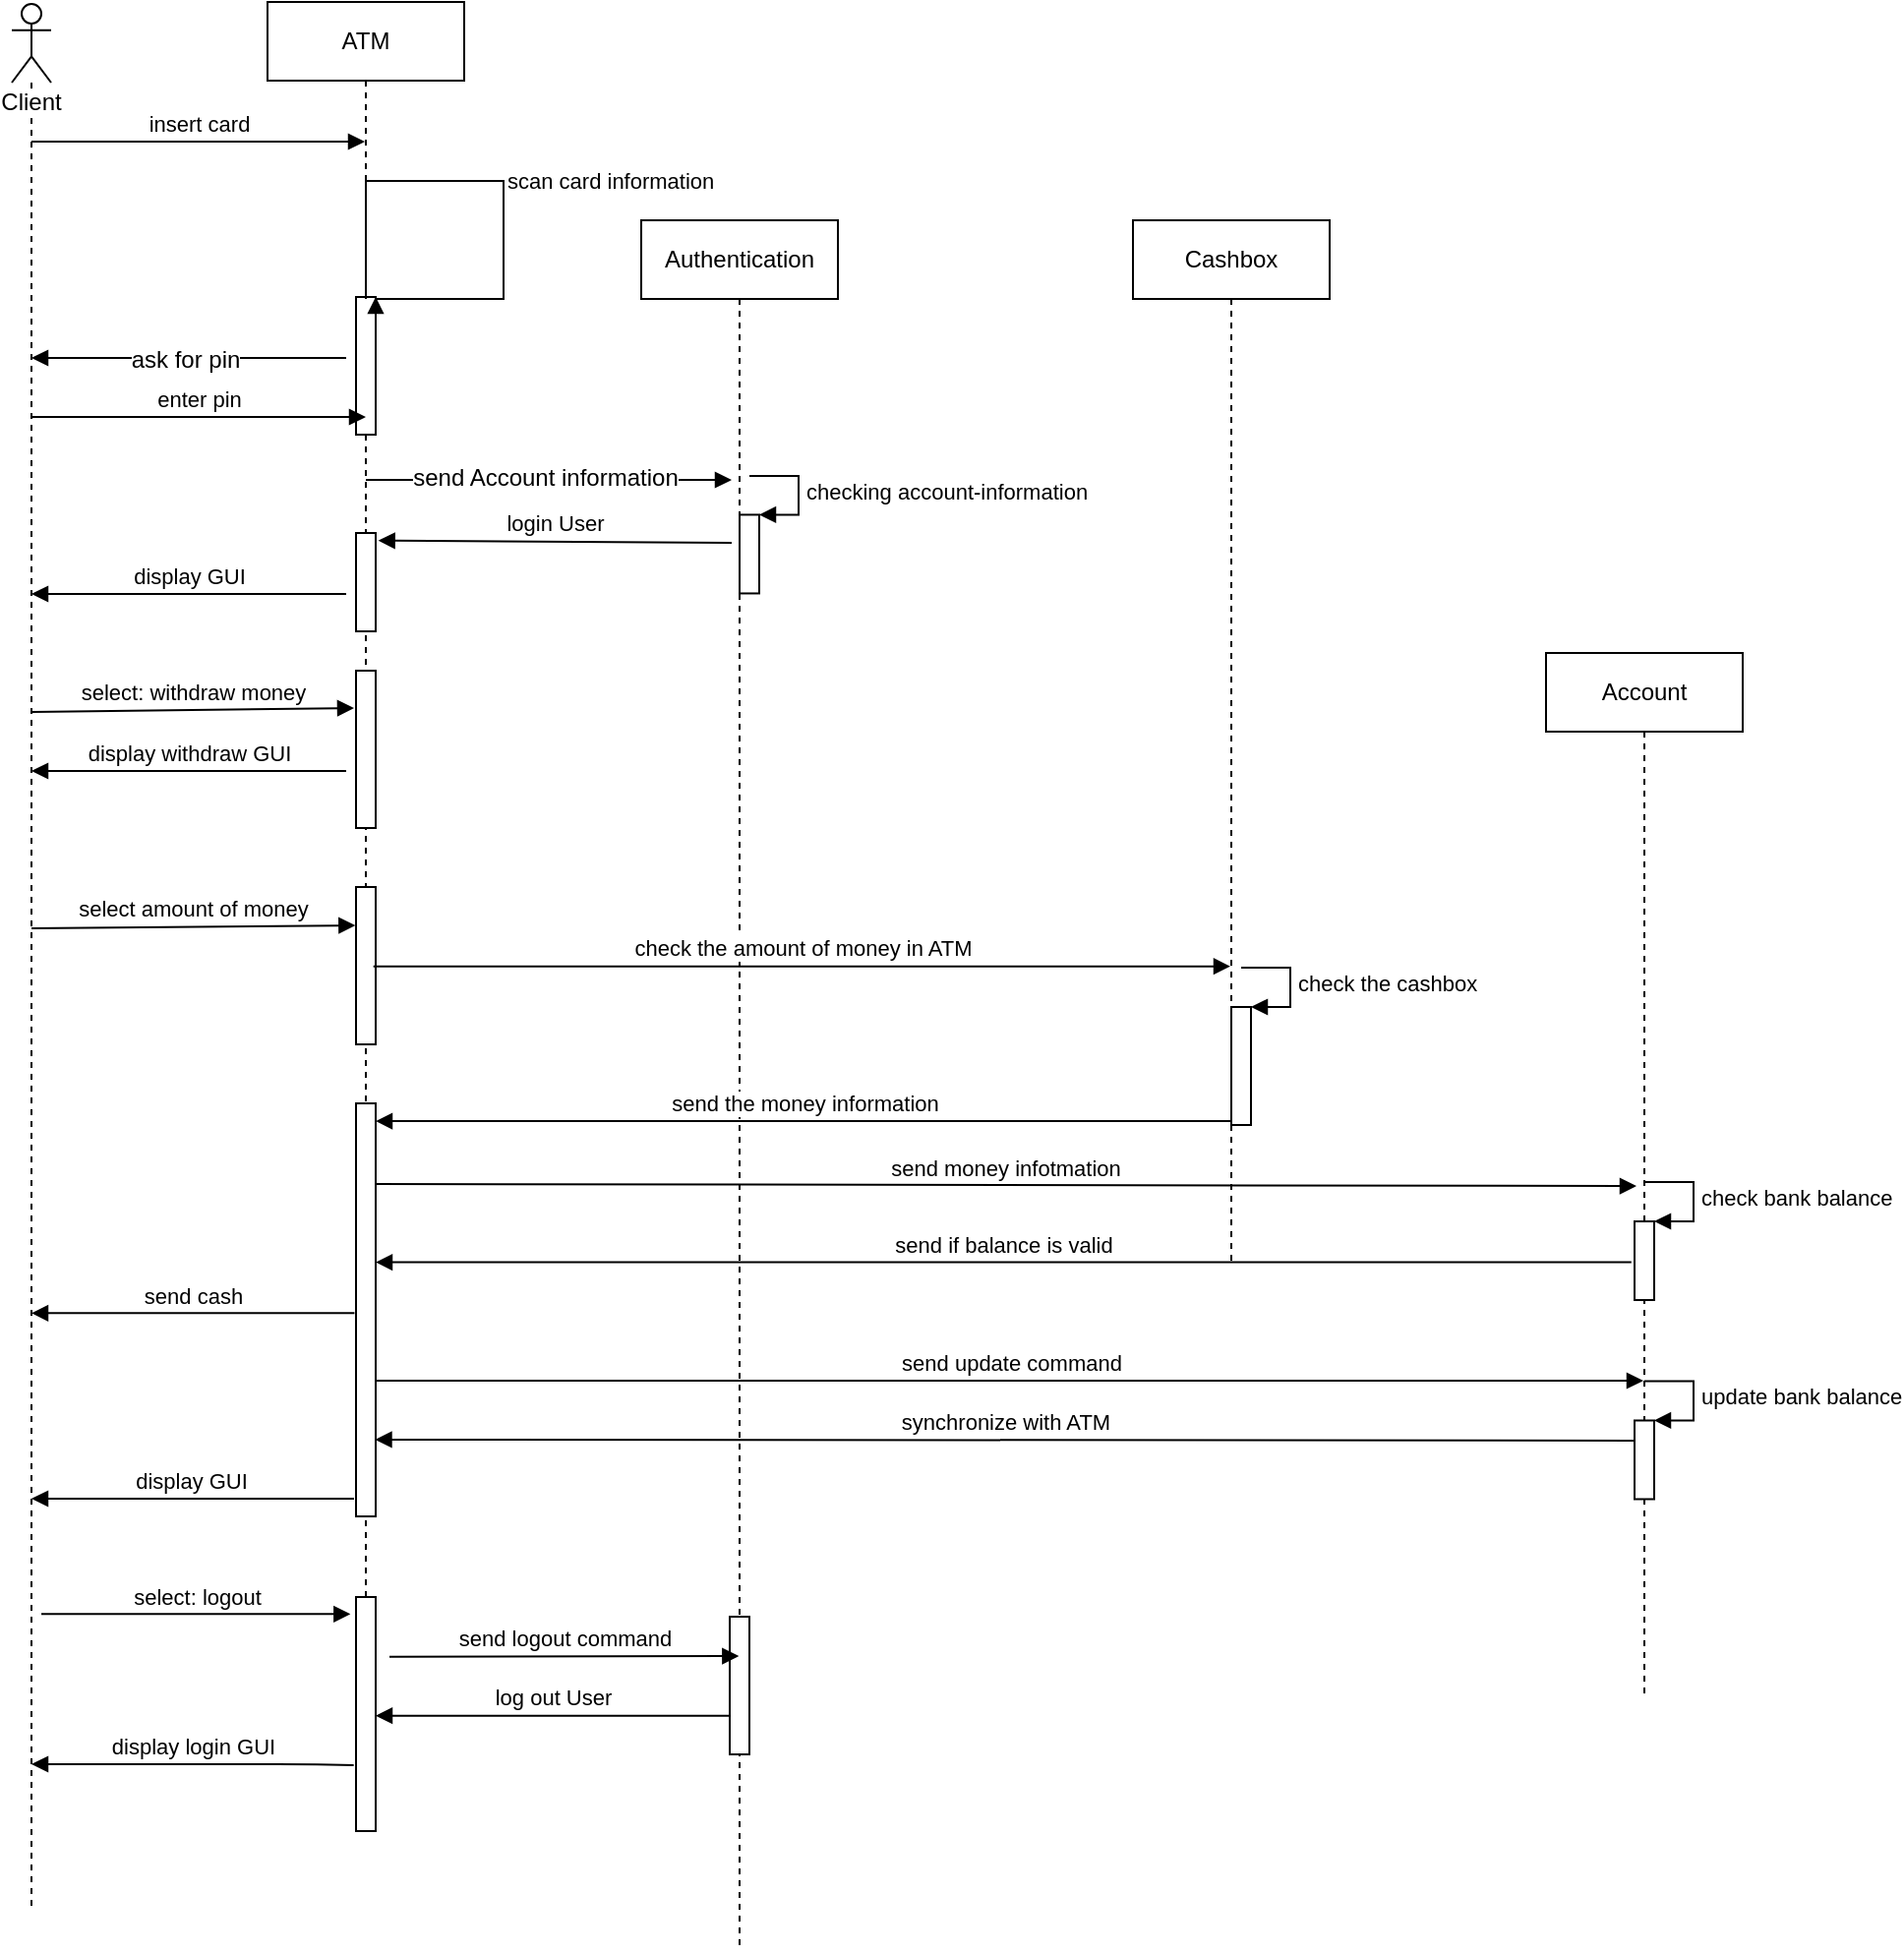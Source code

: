<mxfile version="12.5.4" type="device"><diagram id="0s0JCrdwoAeiuRDAIeE5" name="Page-1"><mxGraphModel dx="2642" dy="507" grid="1" gridSize="10" guides="1" tooltips="1" connect="1" arrows="1" fold="1" page="1" pageScale="1" pageWidth="827" pageHeight="1169" math="0" shadow="0"><root><mxCell id="0"/><mxCell id="1" parent="0"/><mxCell id="pkKdwNrj7hcDFCKMMDSd-5" value="ATM" style="shape=umlLifeline;perimeter=lifelinePerimeter;whiteSpace=wrap;html=1;container=1;collapsible=0;recursiveResize=0;outlineConnect=0;" parent="1" vertex="1"><mxGeometry x="-1250" y="39" width="100" height="870" as="geometry"/></mxCell><mxCell id="pkKdwNrj7hcDFCKMMDSd-13" value="" style="html=1;points=[];perimeter=orthogonalPerimeter;" parent="pkKdwNrj7hcDFCKMMDSd-5" vertex="1"><mxGeometry x="45" y="150" width="10" height="70" as="geometry"/></mxCell><mxCell id="VjwjgMZR7CwQYho5Ngpg-14" value="" style="html=1;points=[];perimeter=orthogonalPerimeter;" parent="pkKdwNrj7hcDFCKMMDSd-5" vertex="1"><mxGeometry x="45" y="270" width="10" height="50" as="geometry"/></mxCell><mxCell id="VjwjgMZR7CwQYho5Ngpg-17" value="" style="html=1;points=[];perimeter=orthogonalPerimeter;" parent="pkKdwNrj7hcDFCKMMDSd-5" vertex="1"><mxGeometry x="45" y="340" width="10" height="80" as="geometry"/></mxCell><mxCell id="VjwjgMZR7CwQYho5Ngpg-26" value="" style="html=1;points=[];perimeter=orthogonalPerimeter;" parent="pkKdwNrj7hcDFCKMMDSd-5" vertex="1"><mxGeometry x="45" y="450" width="10" height="80" as="geometry"/></mxCell><mxCell id="VjwjgMZR7CwQYho5Ngpg-35" value="" style="html=1;points=[];perimeter=orthogonalPerimeter;" parent="pkKdwNrj7hcDFCKMMDSd-5" vertex="1"><mxGeometry x="45" y="560" width="10" height="210" as="geometry"/></mxCell><mxCell id="pkKdwNrj7hcDFCKMMDSd-6" value="Client" style="shape=umlLifeline;participant=umlActor;perimeter=lifelinePerimeter;whiteSpace=wrap;html=1;container=1;collapsible=0;recursiveResize=0;verticalAlign=top;spacingTop=36;labelBackgroundColor=#ffffff;outlineConnect=0;size=40;" parent="1" vertex="1"><mxGeometry x="-1380" y="40" width="20" height="970" as="geometry"/></mxCell><mxCell id="pkKdwNrj7hcDFCKMMDSd-14" value="scan card information" style="edgeStyle=orthogonalEdgeStyle;html=1;align=left;spacingLeft=2;endArrow=block;rounded=0;entryX=1;entryY=0;" parent="1" target="pkKdwNrj7hcDFCKMMDSd-13" edge="1"><mxGeometry relative="1" as="geometry"><mxPoint x="-1200" y="190" as="sourcePoint"/><Array as="points"><mxPoint x="-1200" y="130"/><mxPoint x="-1130" y="130"/><mxPoint x="-1130" y="190"/></Array></mxGeometry></mxCell><mxCell id="pkKdwNrj7hcDFCKMMDSd-15" value="insert card" style="html=1;verticalAlign=bottom;endArrow=block;" parent="1" source="pkKdwNrj7hcDFCKMMDSd-6" target="pkKdwNrj7hcDFCKMMDSd-5" edge="1"><mxGeometry width="80" relative="1" as="geometry"><mxPoint x="-1350" y="190" as="sourcePoint"/><mxPoint x="-1300" y="460" as="targetPoint"/><Array as="points"><mxPoint x="-1240" y="110"/></Array><mxPoint as="offset"/></mxGeometry></mxCell><mxCell id="pkKdwNrj7hcDFCKMMDSd-16" value="" style="html=1;verticalAlign=bottom;endArrow=block;" parent="1" target="pkKdwNrj7hcDFCKMMDSd-6" edge="1"><mxGeometry width="80" relative="1" as="geometry"><mxPoint x="-1210" y="220" as="sourcePoint"/><mxPoint x="-1300" y="460" as="targetPoint"/></mxGeometry></mxCell><mxCell id="pkKdwNrj7hcDFCKMMDSd-18" value="ask for pin" style="text;html=1;align=center;verticalAlign=middle;resizable=0;points=[];;labelBackgroundColor=#ffffff;" parent="pkKdwNrj7hcDFCKMMDSd-16" vertex="1" connectable="0"><mxGeometry x="0.034" y="1" relative="1" as="geometry"><mxPoint as="offset"/></mxGeometry></mxCell><mxCell id="pkKdwNrj7hcDFCKMMDSd-19" value="enter pin" style="html=1;verticalAlign=bottom;endArrow=block;" parent="1" source="pkKdwNrj7hcDFCKMMDSd-6" edge="1"><mxGeometry width="80" relative="1" as="geometry"><mxPoint x="-1380" y="460" as="sourcePoint"/><mxPoint x="-1200" y="250" as="targetPoint"/></mxGeometry></mxCell><mxCell id="pkKdwNrj7hcDFCKMMDSd-20" value="&lt;span style=&quot;white-space: nowrap&quot;&gt;Authentication&lt;/span&gt;" style="shape=umlLifeline;perimeter=lifelinePerimeter;whiteSpace=wrap;html=1;container=1;collapsible=0;recursiveResize=0;outlineConnect=0;" parent="1" vertex="1"><mxGeometry x="-1060" y="150" width="100" height="880" as="geometry"/></mxCell><mxCell id="VjwjgMZR7CwQYho5Ngpg-3" value="" style="html=1;points=[];perimeter=orthogonalPerimeter;" parent="pkKdwNrj7hcDFCKMMDSd-20" vertex="1"><mxGeometry x="50" y="149.72" width="10" height="40" as="geometry"/></mxCell><mxCell id="VjwjgMZR7CwQYho5Ngpg-4" value="checking account-information" style="edgeStyle=orthogonalEdgeStyle;html=1;align=left;spacingLeft=2;endArrow=block;rounded=0;entryX=1;entryY=0;" parent="pkKdwNrj7hcDFCKMMDSd-20" target="VjwjgMZR7CwQYho5Ngpg-3" edge="1"><mxGeometry relative="1" as="geometry"><mxPoint x="55" y="130" as="sourcePoint"/><Array as="points"><mxPoint x="80" y="129.72"/></Array></mxGeometry></mxCell><mxCell id="VjwjgMZR7CwQYho5Ngpg-42" value="" style="html=1;points=[];perimeter=orthogonalPerimeter;" parent="pkKdwNrj7hcDFCKMMDSd-20" vertex="1"><mxGeometry x="45" y="710" width="10" height="70" as="geometry"/></mxCell><mxCell id="pkKdwNrj7hcDFCKMMDSd-21" value="" style="html=1;verticalAlign=bottom;endArrow=block;entryX=0.1;entryY=0.15;entryDx=0;entryDy=0;entryPerimeter=0;" parent="1" source="pkKdwNrj7hcDFCKMMDSd-5" edge="1"><mxGeometry width="80" relative="1" as="geometry"><mxPoint x="-1380" y="470" as="sourcePoint"/><mxPoint x="-1014" y="282" as="targetPoint"/></mxGeometry></mxCell><mxCell id="pkKdwNrj7hcDFCKMMDSd-23" value="send Account information" style="text;html=1;align=center;verticalAlign=middle;resizable=0;points=[];;labelBackgroundColor=#ffffff;" parent="pkKdwNrj7hcDFCKMMDSd-21" vertex="1" connectable="0"><mxGeometry x="0.121" y="1" relative="1" as="geometry"><mxPoint x="-13.5" as="offset"/></mxGeometry></mxCell><mxCell id="VjwjgMZR7CwQYho5Ngpg-13" value="login User" style="html=1;verticalAlign=bottom;endArrow=block;entryX=1.133;entryY=0.077;entryDx=0;entryDy=0;entryPerimeter=0;" parent="1" target="VjwjgMZR7CwQYho5Ngpg-14" edge="1"><mxGeometry width="80" relative="1" as="geometry"><mxPoint x="-1014" y="314" as="sourcePoint"/><mxPoint x="-1190" y="316" as="targetPoint"/></mxGeometry></mxCell><mxCell id="VjwjgMZR7CwQYho5Ngpg-15" value="display GUI" style="html=1;verticalAlign=bottom;endArrow=block;" parent="1" target="pkKdwNrj7hcDFCKMMDSd-6" edge="1"><mxGeometry width="80" relative="1" as="geometry"><mxPoint x="-1210" y="340" as="sourcePoint"/><mxPoint x="-1200" y="340" as="targetPoint"/></mxGeometry></mxCell><mxCell id="VjwjgMZR7CwQYho5Ngpg-16" value="select: withdraw money" style="html=1;verticalAlign=bottom;endArrow=block;" parent="1" edge="1"><mxGeometry width="80" relative="1" as="geometry"><mxPoint x="-1370" y="400" as="sourcePoint"/><mxPoint x="-1206" y="398" as="targetPoint"/></mxGeometry></mxCell><mxCell id="VjwjgMZR7CwQYho5Ngpg-24" value="display withdraw GUI" style="html=1;verticalAlign=bottom;endArrow=block;" parent="1" target="pkKdwNrj7hcDFCKMMDSd-6" edge="1"><mxGeometry width="80" relative="1" as="geometry"><mxPoint x="-1210" y="430" as="sourcePoint"/><mxPoint x="-1210" y="430" as="targetPoint"/></mxGeometry></mxCell><mxCell id="VjwjgMZR7CwQYho5Ngpg-25" value="select amount of money" style="html=1;verticalAlign=bottom;endArrow=block;entryX=-0.033;entryY=0.244;entryDx=0;entryDy=0;entryPerimeter=0;" parent="1" target="VjwjgMZR7CwQYho5Ngpg-26" edge="1"><mxGeometry width="80" relative="1" as="geometry"><mxPoint x="-1370" y="510" as="sourcePoint"/><mxPoint x="-1290" y="510" as="targetPoint"/></mxGeometry></mxCell><mxCell id="VjwjgMZR7CwQYho5Ngpg-27" value="Cashbox" style="shape=umlLifeline;perimeter=lifelinePerimeter;whiteSpace=wrap;html=1;container=1;collapsible=0;recursiveResize=0;outlineConnect=0;" parent="1" vertex="1"><mxGeometry x="-810" y="150" width="100" height="530" as="geometry"/></mxCell><mxCell id="VjwjgMZR7CwQYho5Ngpg-30" value="" style="html=1;points=[];perimeter=orthogonalPerimeter;" parent="VjwjgMZR7CwQYho5Ngpg-27" vertex="1"><mxGeometry x="50" y="400" width="10" height="60" as="geometry"/></mxCell><mxCell id="VjwjgMZR7CwQYho5Ngpg-31" value="check the cashbox&amp;nbsp;" style="edgeStyle=orthogonalEdgeStyle;html=1;align=left;spacingLeft=2;endArrow=block;rounded=0;entryX=1;entryY=0;" parent="VjwjgMZR7CwQYho5Ngpg-27" target="VjwjgMZR7CwQYho5Ngpg-30" edge="1"><mxGeometry relative="1" as="geometry"><mxPoint x="55" y="380" as="sourcePoint"/><Array as="points"><mxPoint x="80" y="380"/></Array></mxGeometry></mxCell><mxCell id="VjwjgMZR7CwQYho5Ngpg-29" value="check the amount of money in ATM" style="html=1;verticalAlign=bottom;endArrow=block;exitX=0.883;exitY=0.504;exitDx=0;exitDy=0;exitPerimeter=0;" parent="1" source="VjwjgMZR7CwQYho5Ngpg-26" target="VjwjgMZR7CwQYho5Ngpg-27" edge="1"><mxGeometry width="80" relative="1" as="geometry"><mxPoint x="-1200" y="530" as="sourcePoint"/><mxPoint x="-1120" y="530" as="targetPoint"/></mxGeometry></mxCell><mxCell id="VjwjgMZR7CwQYho5Ngpg-32" value="send the money information" style="html=1;verticalAlign=bottom;endArrow=block;exitX=0.05;exitY=0.967;exitDx=0;exitDy=0;exitPerimeter=0;" parent="1" source="VjwjgMZR7CwQYho5Ngpg-30" target="VjwjgMZR7CwQYho5Ngpg-35" edge="1"><mxGeometry width="80" relative="1" as="geometry"><mxPoint x="-1100" y="600" as="sourcePoint"/><mxPoint x="-1180" y="608" as="targetPoint"/></mxGeometry></mxCell><mxCell id="VjwjgMZR7CwQYho5Ngpg-36" value="send cash" style="html=1;verticalAlign=bottom;endArrow=block;exitX=-0.079;exitY=0.508;exitDx=0;exitDy=0;exitPerimeter=0;" parent="1" target="pkKdwNrj7hcDFCKMMDSd-6" edge="1" source="VjwjgMZR7CwQYho5Ngpg-35"><mxGeometry width="80" relative="1" as="geometry"><mxPoint x="-1210" y="660" as="sourcePoint"/><mxPoint x="-1210" y="610" as="targetPoint"/></mxGeometry></mxCell><mxCell id="VjwjgMZR7CwQYho5Ngpg-37" value="display GUI" style="html=1;verticalAlign=bottom;endArrow=block;" parent="1" target="pkKdwNrj7hcDFCKMMDSd-6" edge="1"><mxGeometry x="0.02" width="80" relative="1" as="geometry"><mxPoint x="-1206" y="800" as="sourcePoint"/><mxPoint x="-1370" y="780" as="targetPoint"/><Array as="points"/><mxPoint as="offset"/></mxGeometry></mxCell><mxCell id="J0gk5-VLQWW0POzj7JDl-1" value="Account" style="shape=umlLifeline;perimeter=lifelinePerimeter;whiteSpace=wrap;html=1;container=1;collapsible=0;recursiveResize=0;outlineConnect=0;" vertex="1" parent="1"><mxGeometry x="-600" y="370" width="100" height="530" as="geometry"/></mxCell><mxCell id="J0gk5-VLQWW0POzj7JDl-4" value="" style="html=1;points=[];perimeter=orthogonalPerimeter;" vertex="1" parent="J0gk5-VLQWW0POzj7JDl-1"><mxGeometry x="45" y="289" width="10" height="40" as="geometry"/></mxCell><mxCell id="J0gk5-VLQWW0POzj7JDl-5" value="check bank balance&amp;nbsp;" style="edgeStyle=orthogonalEdgeStyle;html=1;align=left;spacingLeft=2;endArrow=block;rounded=0;entryX=1;entryY=0;" edge="1" target="J0gk5-VLQWW0POzj7JDl-4" parent="J0gk5-VLQWW0POzj7JDl-1"><mxGeometry relative="1" as="geometry"><mxPoint x="50" y="269" as="sourcePoint"/><Array as="points"><mxPoint x="75" y="269"/></Array></mxGeometry></mxCell><mxCell id="J0gk5-VLQWW0POzj7JDl-10" value="" style="html=1;points=[];perimeter=orthogonalPerimeter;" vertex="1" parent="J0gk5-VLQWW0POzj7JDl-1"><mxGeometry x="45" y="390.24" width="10" height="40" as="geometry"/></mxCell><mxCell id="J0gk5-VLQWW0POzj7JDl-11" value="update bank balance" style="edgeStyle=orthogonalEdgeStyle;html=1;align=left;spacingLeft=2;endArrow=block;rounded=0;entryX=1;entryY=0;" edge="1" target="J0gk5-VLQWW0POzj7JDl-10" parent="J0gk5-VLQWW0POzj7JDl-1"><mxGeometry relative="1" as="geometry"><mxPoint x="50" y="370.24" as="sourcePoint"/><Array as="points"><mxPoint x="75" y="370.24"/></Array></mxGeometry></mxCell><mxCell id="J0gk5-VLQWW0POzj7JDl-2" value="send money infotmation" style="html=1;verticalAlign=bottom;endArrow=block;entryX=0.1;entryY=0.138;entryDx=0;entryDy=0;entryPerimeter=0;" edge="1" parent="1"><mxGeometry width="80" relative="1" as="geometry"><mxPoint x="-1195" y="640" as="sourcePoint"/><mxPoint x="-554" y="641.04" as="targetPoint"/></mxGeometry></mxCell><mxCell id="J0gk5-VLQWW0POzj7JDl-6" value="send if balance is valid" style="html=1;verticalAlign=bottom;endArrow=block;exitX=-0.161;exitY=0.519;exitDx=0;exitDy=0;exitPerimeter=0;" edge="1" parent="1" source="J0gk5-VLQWW0POzj7JDl-4" target="VjwjgMZR7CwQYho5Ngpg-35"><mxGeometry width="80" relative="1" as="geometry"><mxPoint x="-556" y="675" as="sourcePoint"/><mxPoint x="-1220" y="910" as="targetPoint"/><Array as="points"/></mxGeometry></mxCell><mxCell id="J0gk5-VLQWW0POzj7JDl-7" value="send update command" style="html=1;verticalAlign=bottom;endArrow=block;" edge="1" parent="1" target="J0gk5-VLQWW0POzj7JDl-1"><mxGeometry width="80" relative="1" as="geometry"><mxPoint x="-1195" y="740" as="sourcePoint"/><mxPoint x="-570" y="710" as="targetPoint"/></mxGeometry></mxCell><mxCell id="VjwjgMZR7CwQYho5Ngpg-39" value="" style="html=1;points=[];perimeter=orthogonalPerimeter;" parent="1" vertex="1"><mxGeometry x="-1205" y="850" width="10" height="119" as="geometry"/></mxCell><mxCell id="VjwjgMZR7CwQYho5Ngpg-41" value="send logout command" style="html=1;verticalAlign=bottom;endArrow=block;entryX=-0.033;entryY=0.233;entryDx=0;entryDy=0;entryPerimeter=0;" parent="1" edge="1"><mxGeometry width="80" relative="1" as="geometry"><mxPoint x="-1188" y="880.36" as="sourcePoint"/><mxPoint x="-1010.33" y="880.0" as="targetPoint"/></mxGeometry></mxCell><mxCell id="VjwjgMZR7CwQYho5Ngpg-44" value="log out User" style="html=1;verticalAlign=bottom;endArrow=block;exitX=-0.033;exitY=0.719;exitDx=0;exitDy=0;exitPerimeter=0;" parent="1" source="VjwjgMZR7CwQYho5Ngpg-42" target="VjwjgMZR7CwQYho5Ngpg-39" edge="1"><mxGeometry width="80" relative="1" as="geometry"><mxPoint x="-1095" y="860" as="sourcePoint"/><mxPoint x="-1015" y="860" as="targetPoint"/></mxGeometry></mxCell><mxCell id="VjwjgMZR7CwQYho5Ngpg-45" value="display login GUI" style="html=1;verticalAlign=bottom;endArrow=block;exitX=-0.117;exitY=0.718;exitDx=0;exitDy=0;exitPerimeter=0;" parent="1" target="pkKdwNrj7hcDFCKMMDSd-6" edge="1" source="VjwjgMZR7CwQYho5Ngpg-39"><mxGeometry width="80" relative="1" as="geometry"><mxPoint x="-1205" y="890" as="sourcePoint"/><mxPoint x="-1360" y="935" as="targetPoint"/><Array as="points"><mxPoint x="-1235" y="935"/><mxPoint x="-1275" y="935"/></Array></mxGeometry></mxCell><mxCell id="VjwjgMZR7CwQYho5Ngpg-38" value="select: logout" style="html=1;verticalAlign=bottom;endArrow=block;entryX=-0.283;entryY=0.073;entryDx=0;entryDy=0;entryPerimeter=0;" parent="1" target="VjwjgMZR7CwQYho5Ngpg-39" edge="1"><mxGeometry width="80" relative="1" as="geometry"><mxPoint x="-1364.976" y="858.687" as="sourcePoint"/><mxPoint x="-1205" y="810" as="targetPoint"/></mxGeometry></mxCell><mxCell id="J0gk5-VLQWW0POzj7JDl-12" value="synchronize with ATM" style="html=1;verticalAlign=bottom;endArrow=block;exitX=-0.045;exitY=0.255;exitDx=0;exitDy=0;exitPerimeter=0;entryX=0.974;entryY=0.814;entryDx=0;entryDy=0;entryPerimeter=0;" edge="1" parent="1" source="J0gk5-VLQWW0POzj7JDl-10" target="VjwjgMZR7CwQYho5Ngpg-35"><mxGeometry width="80" relative="1" as="geometry"><mxPoint x="-820" y="820" as="sourcePoint"/><mxPoint x="-740" y="820" as="targetPoint"/></mxGeometry></mxCell></root></mxGraphModel></diagram></mxfile>